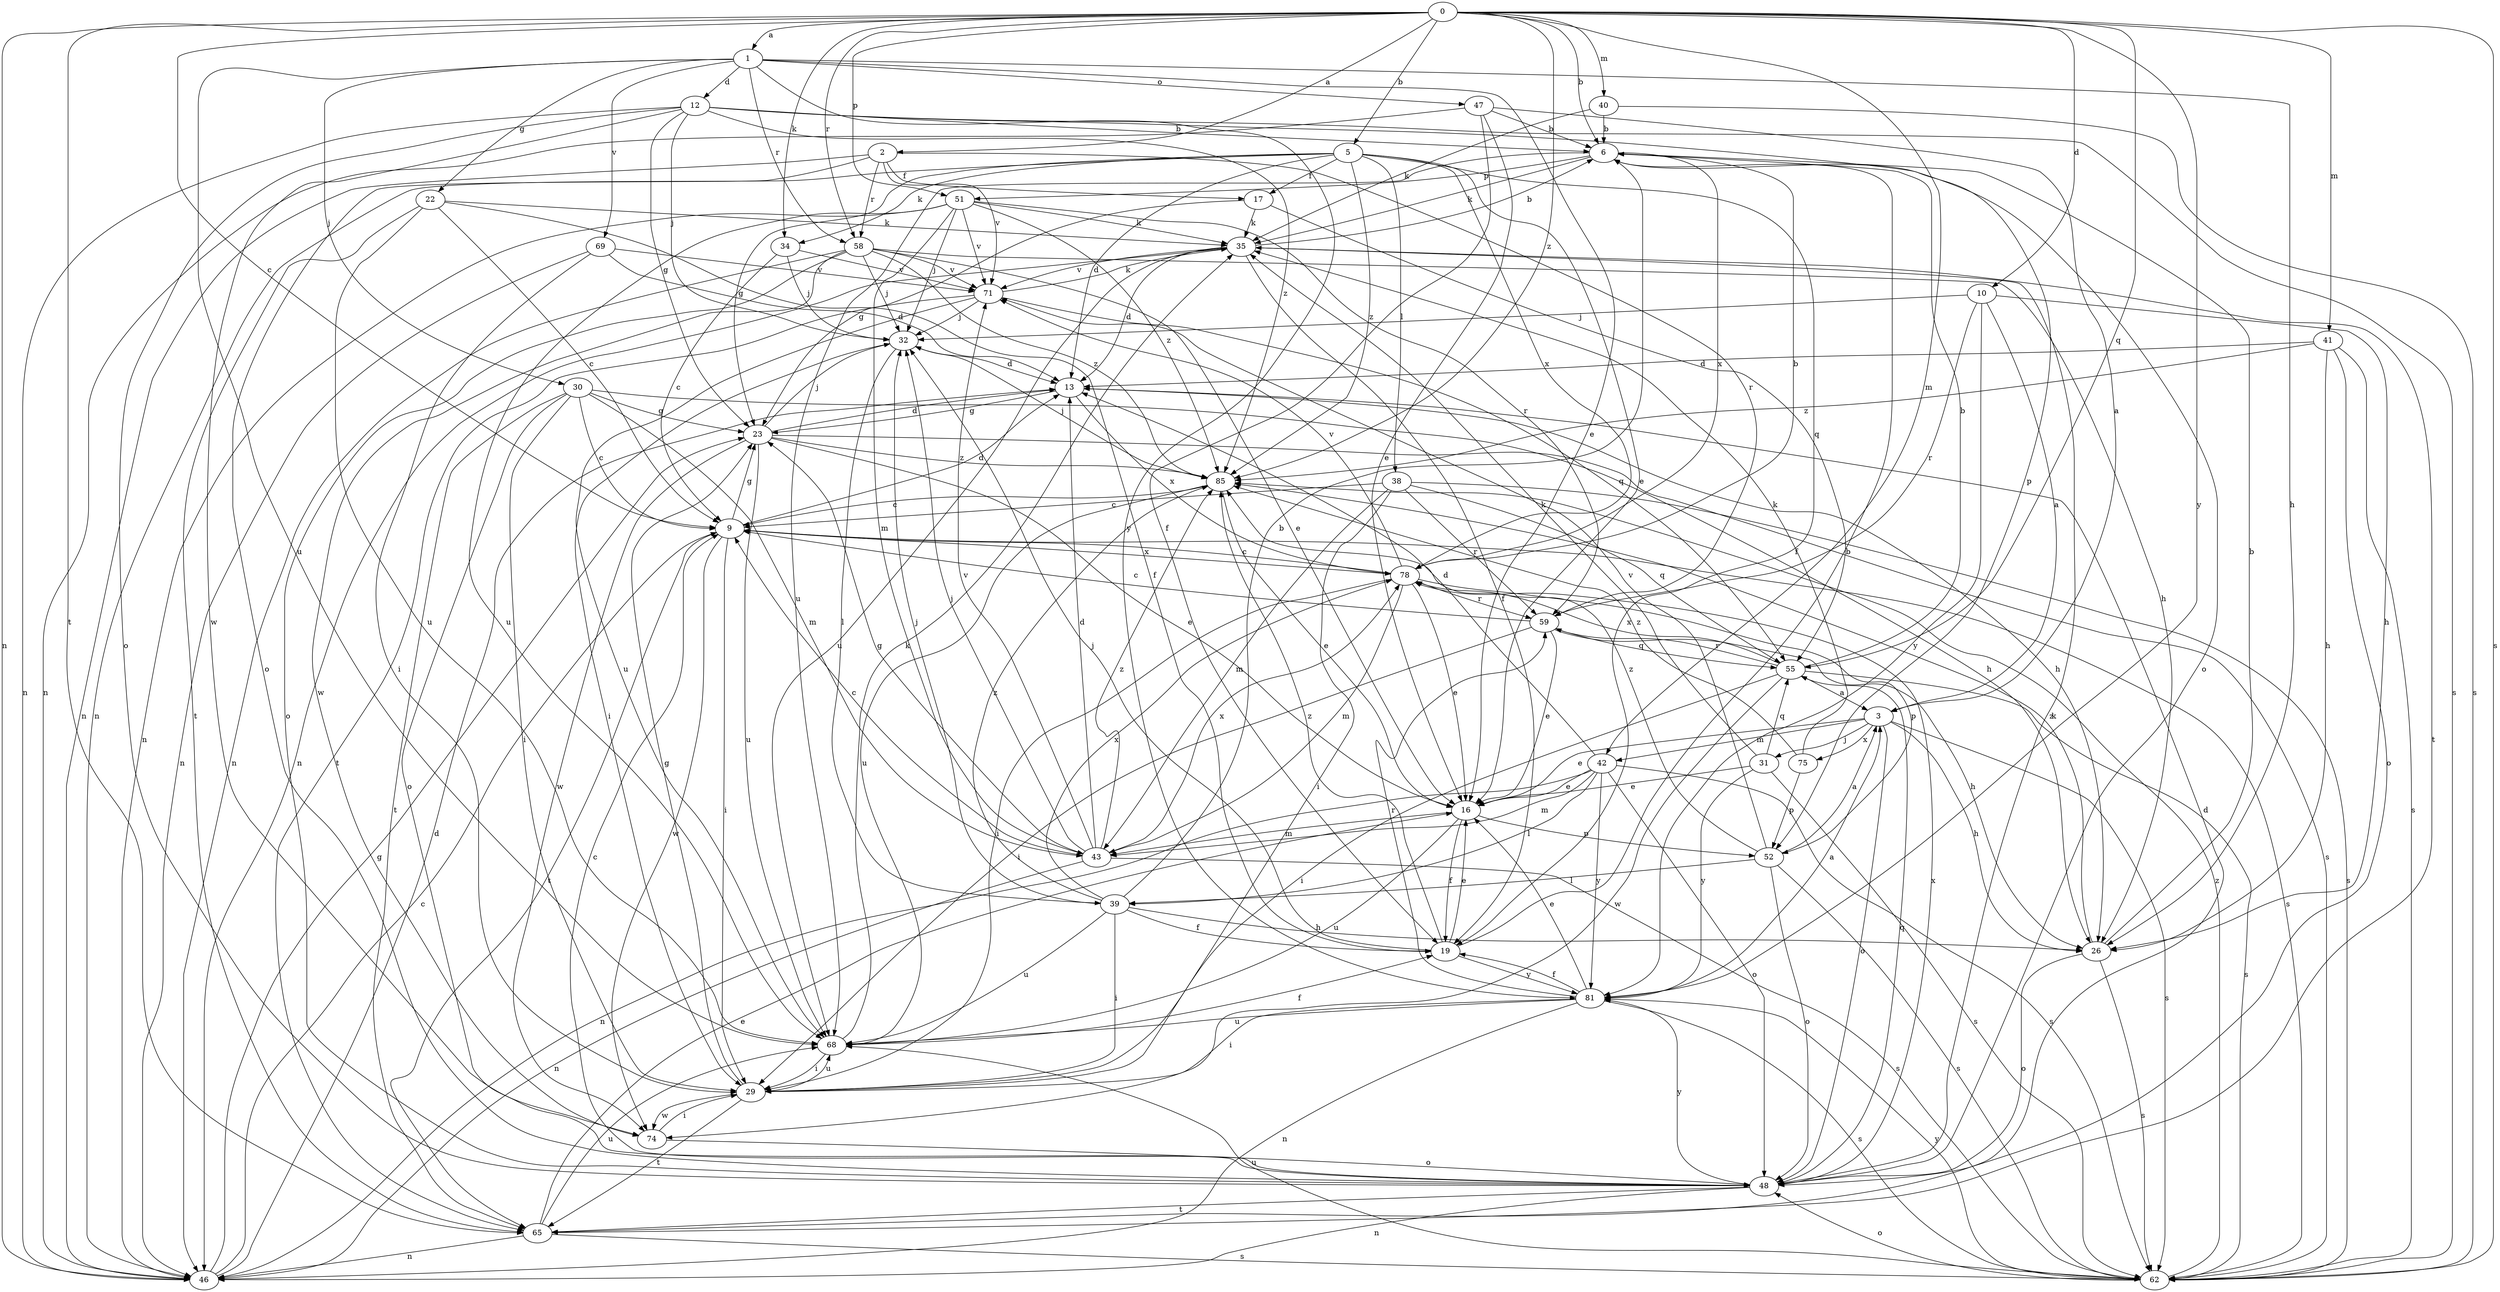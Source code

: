 strict digraph  {
0;
1;
2;
3;
5;
6;
9;
10;
12;
13;
16;
17;
19;
22;
23;
26;
29;
30;
31;
32;
34;
35;
38;
39;
40;
41;
42;
43;
46;
47;
48;
51;
52;
55;
58;
59;
62;
65;
68;
69;
71;
74;
75;
78;
81;
85;
0 -> 1  [label=a];
0 -> 2  [label=a];
0 -> 5  [label=b];
0 -> 6  [label=b];
0 -> 9  [label=c];
0 -> 10  [label=d];
0 -> 34  [label=k];
0 -> 40  [label=m];
0 -> 41  [label=m];
0 -> 42  [label=m];
0 -> 46  [label=n];
0 -> 51  [label=p];
0 -> 55  [label=q];
0 -> 58  [label=r];
0 -> 62  [label=s];
0 -> 65  [label=t];
0 -> 81  [label=y];
0 -> 85  [label=z];
1 -> 12  [label=d];
1 -> 16  [label=e];
1 -> 22  [label=g];
1 -> 26  [label=h];
1 -> 30  [label=j];
1 -> 47  [label=o];
1 -> 58  [label=r];
1 -> 68  [label=u];
1 -> 69  [label=v];
1 -> 81  [label=y];
2 -> 17  [label=f];
2 -> 46  [label=n];
2 -> 48  [label=o];
2 -> 58  [label=r];
2 -> 59  [label=r];
2 -> 71  [label=v];
3 -> 16  [label=e];
3 -> 26  [label=h];
3 -> 31  [label=j];
3 -> 42  [label=m];
3 -> 48  [label=o];
3 -> 62  [label=s];
3 -> 75  [label=x];
5 -> 13  [label=d];
5 -> 16  [label=e];
5 -> 17  [label=f];
5 -> 19  [label=f];
5 -> 23  [label=g];
5 -> 34  [label=k];
5 -> 38  [label=l];
5 -> 46  [label=n];
5 -> 78  [label=x];
5 -> 85  [label=z];
6 -> 35  [label=k];
6 -> 48  [label=o];
6 -> 51  [label=p];
6 -> 68  [label=u];
6 -> 78  [label=x];
9 -> 13  [label=d];
9 -> 23  [label=g];
9 -> 29  [label=i];
9 -> 62  [label=s];
9 -> 65  [label=t];
9 -> 74  [label=w];
9 -> 78  [label=x];
10 -> 3  [label=a];
10 -> 26  [label=h];
10 -> 32  [label=j];
10 -> 59  [label=r];
10 -> 81  [label=y];
12 -> 6  [label=b];
12 -> 23  [label=g];
12 -> 32  [label=j];
12 -> 46  [label=n];
12 -> 48  [label=o];
12 -> 52  [label=p];
12 -> 62  [label=s];
12 -> 74  [label=w];
12 -> 85  [label=z];
13 -> 23  [label=g];
13 -> 26  [label=h];
13 -> 78  [label=x];
16 -> 19  [label=f];
16 -> 43  [label=m];
16 -> 52  [label=p];
16 -> 68  [label=u];
17 -> 23  [label=g];
17 -> 35  [label=k];
17 -> 55  [label=q];
19 -> 6  [label=b];
19 -> 16  [label=e];
19 -> 32  [label=j];
19 -> 81  [label=y];
19 -> 85  [label=z];
22 -> 9  [label=c];
22 -> 19  [label=f];
22 -> 35  [label=k];
22 -> 65  [label=t];
22 -> 68  [label=u];
23 -> 13  [label=d];
23 -> 16  [label=e];
23 -> 32  [label=j];
23 -> 62  [label=s];
23 -> 68  [label=u];
23 -> 74  [label=w];
23 -> 85  [label=z];
26 -> 6  [label=b];
26 -> 48  [label=o];
26 -> 62  [label=s];
26 -> 85  [label=z];
29 -> 23  [label=g];
29 -> 65  [label=t];
29 -> 68  [label=u];
29 -> 74  [label=w];
30 -> 9  [label=c];
30 -> 23  [label=g];
30 -> 26  [label=h];
30 -> 29  [label=i];
30 -> 43  [label=m];
30 -> 48  [label=o];
30 -> 65  [label=t];
31 -> 16  [label=e];
31 -> 35  [label=k];
31 -> 55  [label=q];
31 -> 62  [label=s];
31 -> 81  [label=y];
32 -> 13  [label=d];
32 -> 29  [label=i];
32 -> 39  [label=l];
34 -> 9  [label=c];
34 -> 32  [label=j];
34 -> 71  [label=v];
35 -> 6  [label=b];
35 -> 13  [label=d];
35 -> 19  [label=f];
35 -> 46  [label=n];
35 -> 65  [label=t];
35 -> 68  [label=u];
35 -> 71  [label=v];
38 -> 9  [label=c];
38 -> 29  [label=i];
38 -> 43  [label=m];
38 -> 55  [label=q];
38 -> 59  [label=r];
38 -> 62  [label=s];
39 -> 6  [label=b];
39 -> 19  [label=f];
39 -> 26  [label=h];
39 -> 29  [label=i];
39 -> 32  [label=j];
39 -> 68  [label=u];
39 -> 78  [label=x];
39 -> 85  [label=z];
40 -> 6  [label=b];
40 -> 35  [label=k];
40 -> 62  [label=s];
41 -> 13  [label=d];
41 -> 26  [label=h];
41 -> 48  [label=o];
41 -> 62  [label=s];
41 -> 85  [label=z];
42 -> 13  [label=d];
42 -> 16  [label=e];
42 -> 39  [label=l];
42 -> 43  [label=m];
42 -> 46  [label=n];
42 -> 48  [label=o];
42 -> 62  [label=s];
42 -> 81  [label=y];
43 -> 9  [label=c];
43 -> 13  [label=d];
43 -> 23  [label=g];
43 -> 32  [label=j];
43 -> 46  [label=n];
43 -> 62  [label=s];
43 -> 71  [label=v];
43 -> 78  [label=x];
43 -> 85  [label=z];
46 -> 9  [label=c];
46 -> 13  [label=d];
46 -> 23  [label=g];
47 -> 3  [label=a];
47 -> 6  [label=b];
47 -> 16  [label=e];
47 -> 19  [label=f];
47 -> 46  [label=n];
48 -> 9  [label=c];
48 -> 35  [label=k];
48 -> 46  [label=n];
48 -> 55  [label=q];
48 -> 65  [label=t];
48 -> 78  [label=x];
48 -> 81  [label=y];
51 -> 32  [label=j];
51 -> 35  [label=k];
51 -> 43  [label=m];
51 -> 46  [label=n];
51 -> 59  [label=r];
51 -> 68  [label=u];
51 -> 71  [label=v];
51 -> 85  [label=z];
52 -> 3  [label=a];
52 -> 39  [label=l];
52 -> 48  [label=o];
52 -> 62  [label=s];
52 -> 71  [label=v];
52 -> 85  [label=z];
55 -> 3  [label=a];
55 -> 6  [label=b];
55 -> 29  [label=i];
55 -> 59  [label=r];
55 -> 62  [label=s];
55 -> 74  [label=w];
55 -> 78  [label=x];
58 -> 16  [label=e];
58 -> 26  [label=h];
58 -> 32  [label=j];
58 -> 46  [label=n];
58 -> 48  [label=o];
58 -> 71  [label=v];
58 -> 74  [label=w];
58 -> 85  [label=z];
59 -> 9  [label=c];
59 -> 16  [label=e];
59 -> 26  [label=h];
59 -> 29  [label=i];
59 -> 55  [label=q];
62 -> 48  [label=o];
62 -> 68  [label=u];
62 -> 81  [label=y];
62 -> 85  [label=z];
65 -> 13  [label=d];
65 -> 16  [label=e];
65 -> 46  [label=n];
65 -> 62  [label=s];
65 -> 68  [label=u];
68 -> 19  [label=f];
68 -> 29  [label=i];
68 -> 35  [label=k];
69 -> 13  [label=d];
69 -> 29  [label=i];
69 -> 46  [label=n];
69 -> 71  [label=v];
71 -> 32  [label=j];
71 -> 35  [label=k];
71 -> 55  [label=q];
71 -> 65  [label=t];
71 -> 68  [label=u];
74 -> 29  [label=i];
74 -> 48  [label=o];
75 -> 35  [label=k];
75 -> 52  [label=p];
75 -> 85  [label=z];
78 -> 6  [label=b];
78 -> 9  [label=c];
78 -> 16  [label=e];
78 -> 29  [label=i];
78 -> 43  [label=m];
78 -> 52  [label=p];
78 -> 59  [label=r];
78 -> 71  [label=v];
81 -> 3  [label=a];
81 -> 16  [label=e];
81 -> 19  [label=f];
81 -> 29  [label=i];
81 -> 46  [label=n];
81 -> 59  [label=r];
81 -> 62  [label=s];
81 -> 68  [label=u];
85 -> 9  [label=c];
85 -> 16  [label=e];
85 -> 32  [label=j];
85 -> 68  [label=u];
}

